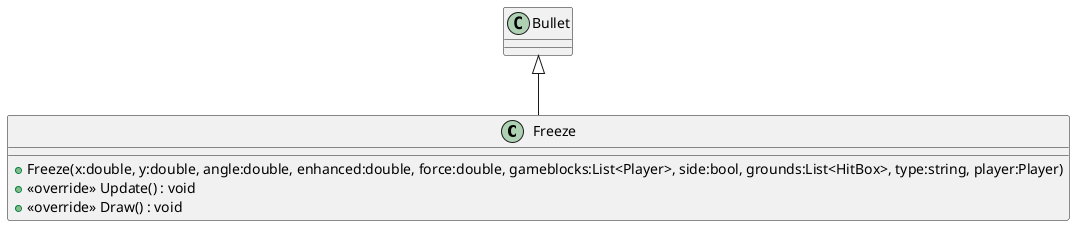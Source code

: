 @startuml
class Freeze {
    + Freeze(x:double, y:double, angle:double, enhanced:double, force:double, gameblocks:List<Player>, side:bool, grounds:List<HitBox>, type:string, player:Player)
    + <<override>> Update() : void
    + <<override>> Draw() : void
}
Bullet <|-- Freeze
@enduml
